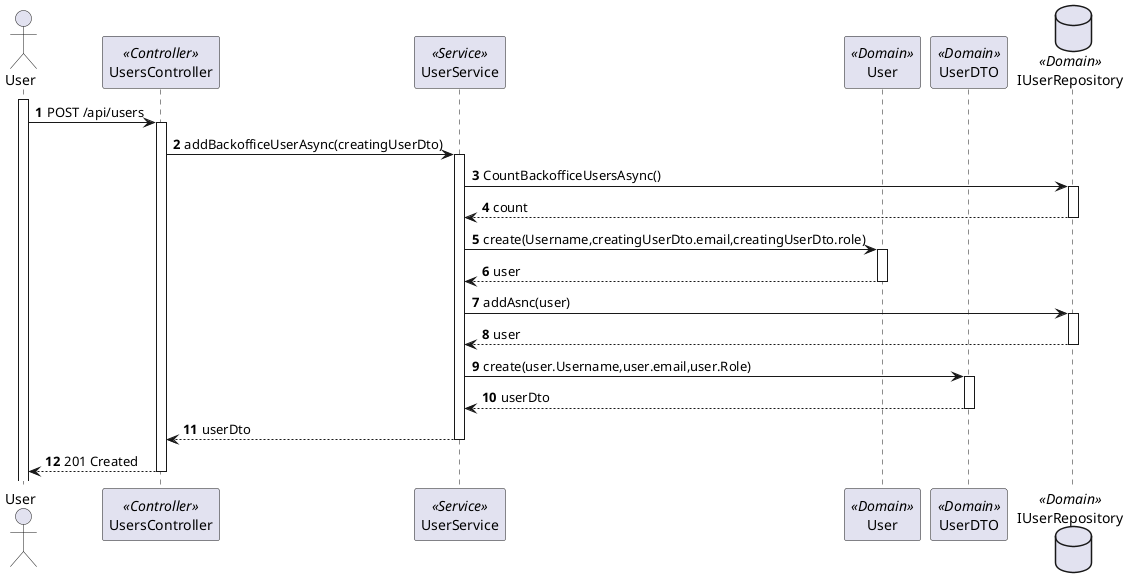 @startuml level3

autonumber

actor "User" as UserP
participant "UsersController" as Controller <<Controller>>
participant "UserService" as Service <<Service>>
participant "User" as User <<Domain>>
participant "UserDTO" as UserDto <<Domain>>
database "IUserRepository" as UserRepository <<Domain>>

activate UserP
    UserP->Controller:POST /api/users

activate Controller

    Controller->Service:addBackofficeUserAsync(creatingUserDto)
    activate Service

        Service->UserRepository:CountBackofficeUsersAsync()
        activate UserRepository

            UserRepository-->Service:count
        deactivate UserRepository

        Service -> User:create(Username,creatingUserDto.email,creatingUserDto.role)
        activate User

            User-->Service:user
        deactivate User

        Service->UserRepository:addAsnc(user)
        activate UserRepository

            UserRepository-->Service:user
        deactivate UserRepository

        Service->UserDto:create(user.Username,user.email,user.Role)
        activate UserDto

            UserDto-->Service:userDto
        deactivate UserDto


        Service --> Controller:userDto
    deactivate Service

    UserP<--Controller:201 Created
deactivate Controller

@enduml